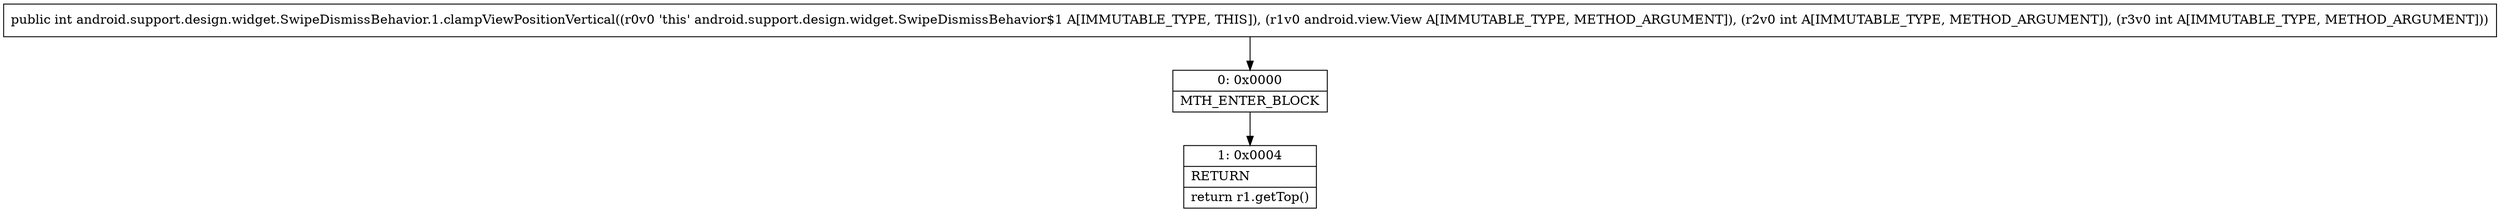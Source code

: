 digraph "CFG forandroid.support.design.widget.SwipeDismissBehavior.1.clampViewPositionVertical(Landroid\/view\/View;II)I" {
Node_0 [shape=record,label="{0\:\ 0x0000|MTH_ENTER_BLOCK\l}"];
Node_1 [shape=record,label="{1\:\ 0x0004|RETURN\l|return r1.getTop()\l}"];
MethodNode[shape=record,label="{public int android.support.design.widget.SwipeDismissBehavior.1.clampViewPositionVertical((r0v0 'this' android.support.design.widget.SwipeDismissBehavior$1 A[IMMUTABLE_TYPE, THIS]), (r1v0 android.view.View A[IMMUTABLE_TYPE, METHOD_ARGUMENT]), (r2v0 int A[IMMUTABLE_TYPE, METHOD_ARGUMENT]), (r3v0 int A[IMMUTABLE_TYPE, METHOD_ARGUMENT])) }"];
MethodNode -> Node_0;
Node_0 -> Node_1;
}

